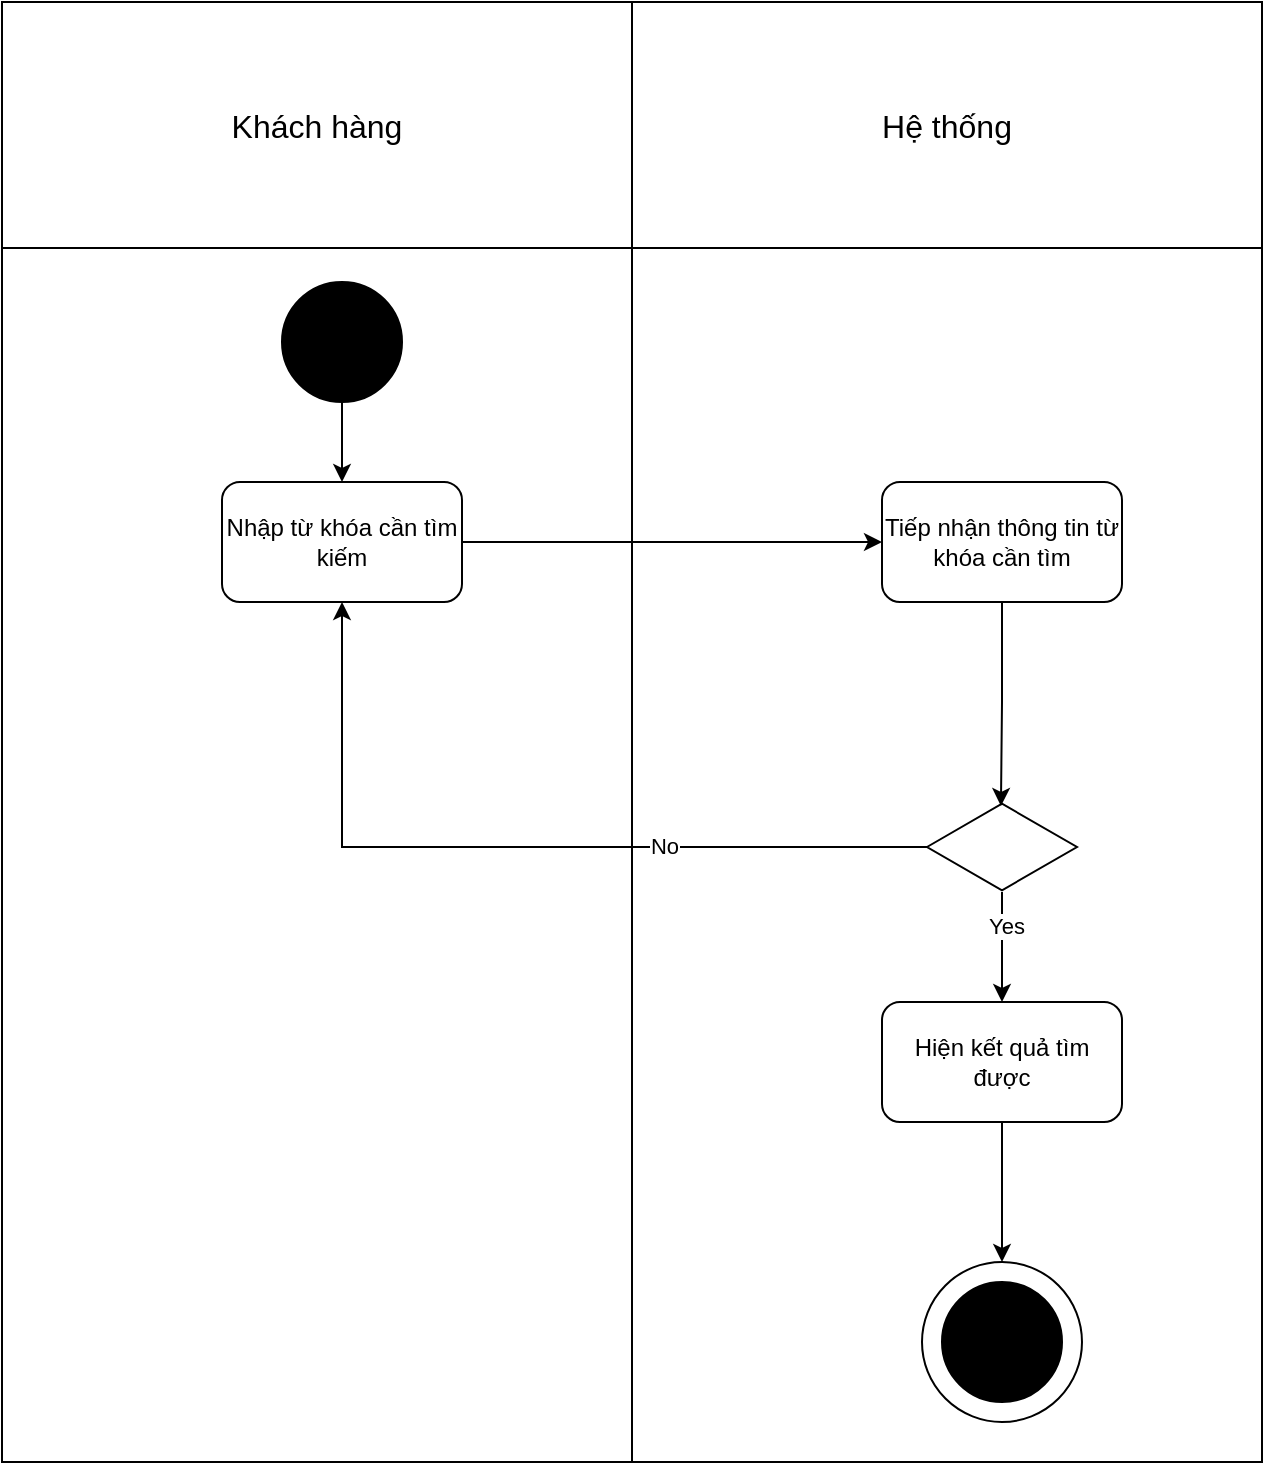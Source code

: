 <mxfile version="26.2.13">
  <diagram name="Page-1" id="GtmhTtgCfAFyXDLij7Sa">
    <mxGraphModel dx="1428" dy="777" grid="1" gridSize="10" guides="1" tooltips="1" connect="1" arrows="1" fold="1" page="1" pageScale="1" pageWidth="1100" pageHeight="850" math="0" shadow="0">
      <root>
        <mxCell id="0" />
        <mxCell id="1" parent="0" />
        <mxCell id="9ob-cdifd-hkWzv3taAA-42" value="" style="rounded=0;whiteSpace=wrap;html=1;" vertex="1" parent="1">
          <mxGeometry x="190" y="160" height="10" as="geometry" />
        </mxCell>
        <mxCell id="9ob-cdifd-hkWzv3taAA-71" value="" style="shape=table;startSize=0;container=1;collapsible=0;childLayout=tableLayout;fontSize=16;" vertex="1" parent="1">
          <mxGeometry x="180" y="50" width="630" height="730" as="geometry" />
        </mxCell>
        <mxCell id="9ob-cdifd-hkWzv3taAA-89" style="shape=tableRow;horizontal=0;startSize=0;swimlaneHead=0;swimlaneBody=0;strokeColor=inherit;top=0;left=0;bottom=0;right=0;collapsible=0;dropTarget=0;fillColor=none;points=[[0,0.5],[1,0.5]];portConstraint=eastwest;fontSize=16;" vertex="1" parent="9ob-cdifd-hkWzv3taAA-71">
          <mxGeometry width="630" height="123" as="geometry" />
        </mxCell>
        <mxCell id="9ob-cdifd-hkWzv3taAA-90" value="Khách hàng" style="shape=partialRectangle;html=1;whiteSpace=wrap;connectable=0;strokeColor=inherit;overflow=hidden;fillColor=none;top=0;left=0;bottom=0;right=0;pointerEvents=1;fontSize=16;" vertex="1" parent="9ob-cdifd-hkWzv3taAA-89">
          <mxGeometry width="315" height="123" as="geometry">
            <mxRectangle width="315" height="123" as="alternateBounds" />
          </mxGeometry>
        </mxCell>
        <mxCell id="9ob-cdifd-hkWzv3taAA-91" value="Hệ thống" style="shape=partialRectangle;html=1;whiteSpace=wrap;connectable=0;strokeColor=inherit;overflow=hidden;fillColor=none;top=0;left=0;bottom=0;right=0;pointerEvents=1;fontSize=16;" vertex="1" parent="9ob-cdifd-hkWzv3taAA-89">
          <mxGeometry x="315" width="315" height="123" as="geometry">
            <mxRectangle width="315" height="123" as="alternateBounds" />
          </mxGeometry>
        </mxCell>
        <mxCell id="9ob-cdifd-hkWzv3taAA-80" value="" style="shape=tableRow;horizontal=0;startSize=0;swimlaneHead=0;swimlaneBody=0;strokeColor=inherit;top=0;left=0;bottom=0;right=0;collapsible=0;dropTarget=0;fillColor=none;points=[[0,0.5],[1,0.5]];portConstraint=eastwest;fontSize=16;" vertex="1" parent="9ob-cdifd-hkWzv3taAA-71">
          <mxGeometry y="123" width="630" height="607" as="geometry" />
        </mxCell>
        <mxCell id="9ob-cdifd-hkWzv3taAA-88" style="shape=partialRectangle;html=1;whiteSpace=wrap;connectable=0;strokeColor=inherit;overflow=hidden;fillColor=none;top=0;left=0;bottom=0;right=0;pointerEvents=1;fontSize=16;" vertex="1" parent="9ob-cdifd-hkWzv3taAA-80">
          <mxGeometry width="315" height="607" as="geometry">
            <mxRectangle width="315" height="607" as="alternateBounds" />
          </mxGeometry>
        </mxCell>
        <mxCell id="9ob-cdifd-hkWzv3taAA-81" value="" style="shape=partialRectangle;html=1;whiteSpace=wrap;connectable=0;strokeColor=inherit;overflow=hidden;fillColor=none;top=0;left=0;bottom=0;right=0;pointerEvents=1;fontSize=16;" vertex="1" parent="9ob-cdifd-hkWzv3taAA-80">
          <mxGeometry x="315" width="315" height="607" as="geometry">
            <mxRectangle width="315" height="607" as="alternateBounds" />
          </mxGeometry>
        </mxCell>
        <mxCell id="9ob-cdifd-hkWzv3taAA-92" value="" style="edgeStyle=orthogonalEdgeStyle;rounded=0;orthogonalLoop=1;jettySize=auto;html=1;" edge="1" parent="1" source="9ob-cdifd-hkWzv3taAA-93" target="9ob-cdifd-hkWzv3taAA-95">
          <mxGeometry relative="1" as="geometry" />
        </mxCell>
        <mxCell id="9ob-cdifd-hkWzv3taAA-93" value="" style="ellipse;fillColor=strokeColor;html=1;" vertex="1" parent="1">
          <mxGeometry x="320" y="190" width="60" height="60" as="geometry" />
        </mxCell>
        <mxCell id="9ob-cdifd-hkWzv3taAA-94" value="" style="edgeStyle=orthogonalEdgeStyle;rounded=0;orthogonalLoop=1;jettySize=auto;html=1;entryX=0;entryY=0.5;entryDx=0;entryDy=0;" edge="1" parent="1" source="9ob-cdifd-hkWzv3taAA-95" target="9ob-cdifd-hkWzv3taAA-96">
          <mxGeometry relative="1" as="geometry">
            <mxPoint x="510" y="460" as="targetPoint" />
            <Array as="points" />
          </mxGeometry>
        </mxCell>
        <mxCell id="9ob-cdifd-hkWzv3taAA-95" value="Nhập từ khóa cần tìm kiếm" style="rounded=1;whiteSpace=wrap;html=1;" vertex="1" parent="1">
          <mxGeometry x="290" y="290" width="120" height="60" as="geometry" />
        </mxCell>
        <mxCell id="9ob-cdifd-hkWzv3taAA-96" value="Tiếp nhận thông tin từ khóa cần tìm" style="rounded=1;whiteSpace=wrap;html=1;" vertex="1" parent="1">
          <mxGeometry x="620" y="290" width="120" height="60" as="geometry" />
        </mxCell>
        <mxCell id="9ob-cdifd-hkWzv3taAA-97" value="" style="edgeStyle=orthogonalEdgeStyle;rounded=0;orthogonalLoop=1;jettySize=auto;html=1;" edge="1" parent="1" source="9ob-cdifd-hkWzv3taAA-101" target="9ob-cdifd-hkWzv3taAA-104">
          <mxGeometry relative="1" as="geometry" />
        </mxCell>
        <mxCell id="9ob-cdifd-hkWzv3taAA-98" value="Yes" style="edgeLabel;html=1;align=center;verticalAlign=middle;resizable=0;points=[];" vertex="1" connectable="0" parent="9ob-cdifd-hkWzv3taAA-97">
          <mxGeometry x="-0.382" y="2" relative="1" as="geometry">
            <mxPoint as="offset" />
          </mxGeometry>
        </mxCell>
        <mxCell id="9ob-cdifd-hkWzv3taAA-99" style="edgeStyle=orthogonalEdgeStyle;rounded=0;orthogonalLoop=1;jettySize=auto;html=1;entryX=0.5;entryY=1;entryDx=0;entryDy=0;" edge="1" parent="1" source="9ob-cdifd-hkWzv3taAA-101" target="9ob-cdifd-hkWzv3taAA-95">
          <mxGeometry relative="1" as="geometry" />
        </mxCell>
        <mxCell id="9ob-cdifd-hkWzv3taAA-100" value="No" style="edgeLabel;html=1;align=center;verticalAlign=middle;resizable=0;points=[];" vertex="1" connectable="0" parent="9ob-cdifd-hkWzv3taAA-99">
          <mxGeometry x="-0.361" y="-1" relative="1" as="geometry">
            <mxPoint x="1" as="offset" />
          </mxGeometry>
        </mxCell>
        <mxCell id="9ob-cdifd-hkWzv3taAA-101" value="" style="html=1;whiteSpace=wrap;aspect=fixed;shape=isoRectangle;" vertex="1" parent="1">
          <mxGeometry x="642.5" y="450" width="75" height="45" as="geometry" />
        </mxCell>
        <mxCell id="9ob-cdifd-hkWzv3taAA-102" style="edgeStyle=orthogonalEdgeStyle;rounded=0;orthogonalLoop=1;jettySize=auto;html=1;entryX=0.493;entryY=0.044;entryDx=0;entryDy=0;entryPerimeter=0;fontFamily=Times New Roman;align=center;" edge="1" parent="1" source="9ob-cdifd-hkWzv3taAA-96" target="9ob-cdifd-hkWzv3taAA-101">
          <mxGeometry relative="1" as="geometry" />
        </mxCell>
        <mxCell id="9ob-cdifd-hkWzv3taAA-103" value="" style="edgeStyle=orthogonalEdgeStyle;rounded=0;orthogonalLoop=1;jettySize=auto;html=1;" edge="1" parent="1" source="9ob-cdifd-hkWzv3taAA-104" target="9ob-cdifd-hkWzv3taAA-105">
          <mxGeometry relative="1" as="geometry" />
        </mxCell>
        <mxCell id="9ob-cdifd-hkWzv3taAA-104" value="Hiện kết quả tìm được" style="rounded=1;whiteSpace=wrap;html=1;" vertex="1" parent="1">
          <mxGeometry x="620" y="550" width="120" height="60" as="geometry" />
        </mxCell>
        <mxCell id="9ob-cdifd-hkWzv3taAA-105" value="" style="ellipse;whiteSpace=wrap;html=1;rounded=1;" vertex="1" parent="1">
          <mxGeometry x="640" y="680" width="80" height="80" as="geometry" />
        </mxCell>
        <mxCell id="9ob-cdifd-hkWzv3taAA-106" value="" style="ellipse;fillColor=strokeColor;html=1;" vertex="1" parent="1">
          <mxGeometry x="650" y="690" width="60" height="60" as="geometry" />
        </mxCell>
      </root>
    </mxGraphModel>
  </diagram>
</mxfile>
